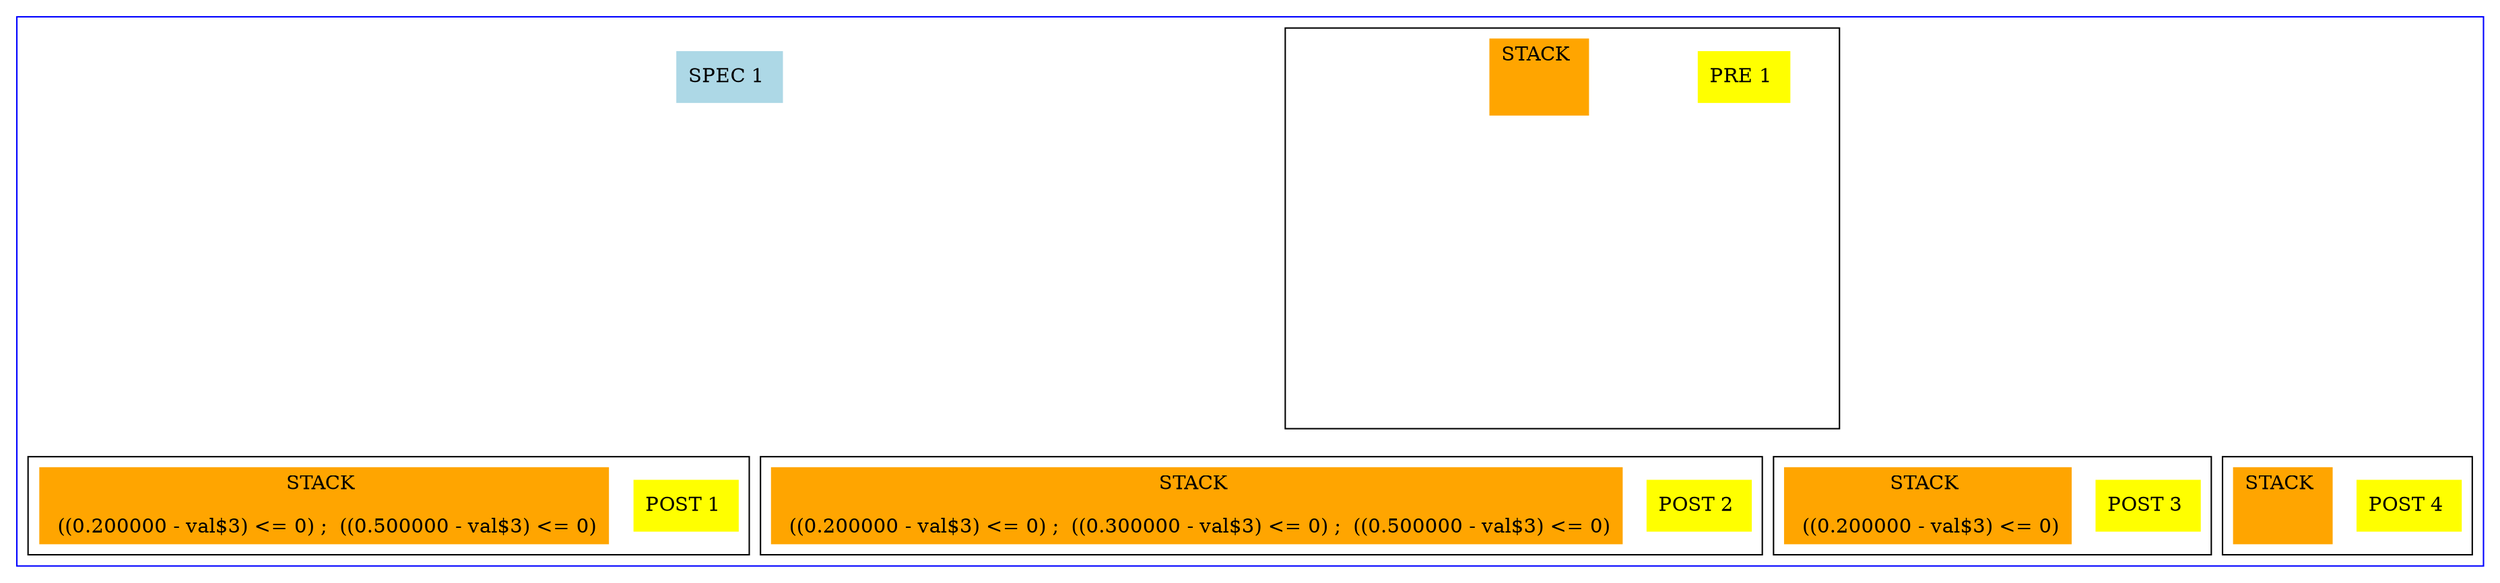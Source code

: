 #### Dotty version:  ####



digraph main { 
node [shape=box]; 

 compound = true; 

 subgraph cluster_220 { color=blue 

 state221L0 [label="SPEC 1 ",  style=filled, color= lightblue]

 subgraph cluster_prop_2 { color=black 

 PRE224L0 [label="PRE 1 ",  style=filled, color= yellow]
subgraph {
 node [shape=box]; 
 state_pi_2 [label="STACK \n\n " color=orange style=filled]
  inv_11 [style=invis]
  inv_111 [style=invis]
  inv_1111 [style=invis]
  inv_12 [style=invis]
  inv_122 [style=invis]
  inv_1222 [style=invis]
  inv_13 [style=invis]
  inv_133 [style=invis]
  inv_1333 [style=invis]
  inv_14 [style=invis]
  inv_144 [style=invis]
  inv_1444 [style=invis]
  state_pi_2 -> inv_11 [style=invis]
  inv_11 -> inv_111 [style=invis]
  inv_111 -> inv_1111 [style=invis]
  state_pi_2 -> inv_12 [style=invis]
  inv_12 -> inv_122 [style=invis]
  inv_122 -> inv_1222 [style=invis]
  state_pi_2 -> inv_13 [style=invis]
  inv_13 -> inv_133 [style=invis]
  inv_133 -> inv_1333 [style=invis]
  state_pi_2 -> inv_14 [style=invis]
  inv_14 -> inv_144 [style=invis]
  inv_144 -> inv_1444 [style=invis]
}

 } 

 subgraph cluster_prop_3 { color=black 

 POST230L0 [label="POST 1 ",  style=filled, color= yellow]
subgraph {
 node [shape=box]; 
 state_pi_3 [label="STACK \n\n ((0.200000 - val$3) <= 0) ;  ((0.500000 - val$3) <= 0)" color=orange style=filled]
}

 } 
  inv_1111 -> state_pi_3 [style=invis]
  inv_1222 -> state_pi_3 [style=invis]
  inv_1333 -> state_pi_3 [style=invis]
  inv_1444 -> state_pi_3 [style=invis]

 subgraph cluster_prop_4 { color=black 

 POST237L0 [label="POST 2 ",  style=filled, color= yellow]
subgraph {
 node [shape=box]; 
 state_pi_4 [label="STACK \n\n ((0.200000 - val$3) <= 0) ;  ((0.300000 - val$3) <= 0) ;  ((0.500000 - val$3) <= 0)" color=orange style=filled]
}

 } 
  inv_1111 -> state_pi_4 [style=invis]
  inv_1222 -> state_pi_4 [style=invis]
  inv_1333 -> state_pi_4 [style=invis]
  inv_1444 -> state_pi_4 [style=invis]

 subgraph cluster_prop_5 { color=black 

 POST244L0 [label="POST 3 ",  style=filled, color= yellow]
subgraph {
 node [shape=box]; 
 state_pi_5 [label="STACK \n\n ((0.200000 - val$3) <= 0)" color=orange style=filled]
}

 } 
  inv_1111 -> state_pi_5 [style=invis]
  inv_1222 -> state_pi_5 [style=invis]
  inv_1333 -> state_pi_5 [style=invis]
  inv_1444 -> state_pi_5 [style=invis]

 subgraph cluster_prop_6 { color=black 

 POST251L0 [label="POST 4 ",  style=filled, color= yellow]
subgraph {
 node [shape=box]; 
 state_pi_6 [label="STACK \n\n " color=orange style=filled]
}

 } 
  inv_1111 -> state_pi_6 [style=invis]
  inv_1222 -> state_pi_6 [style=invis]
  inv_1333 -> state_pi_6 [style=invis]
  inv_1444 -> state_pi_6 [style=invis]

 } 

}

